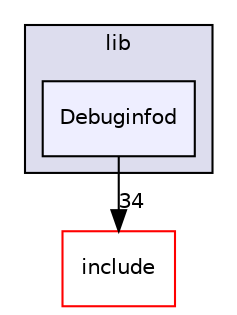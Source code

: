 digraph "lib/Debuginfod" {
  bgcolor=transparent;
  compound=true
  node [ fontsize="10", fontname="Helvetica"];
  edge [ labelfontsize="10", labelfontname="Helvetica"];
  subgraph clusterdir_97aefd0d527b934f1d99a682da8fe6a9 {
    graph [ bgcolor="#ddddee", pencolor="black", label="lib" fontname="Helvetica", fontsize="10", URL="dir_97aefd0d527b934f1d99a682da8fe6a9.html"]
  dir_c177c466e9eeb82ed0aa342396ec8787 [shape=box, label="Debuginfod", style="filled", fillcolor="#eeeeff", pencolor="black", URL="dir_c177c466e9eeb82ed0aa342396ec8787.html"];
  }
  dir_d44c64559bbebec7f509842c48db8b23 [shape=box label="include" color="red" URL="dir_d44c64559bbebec7f509842c48db8b23.html"];
  dir_c177c466e9eeb82ed0aa342396ec8787->dir_d44c64559bbebec7f509842c48db8b23 [headlabel="34", labeldistance=1.5 headhref="dir_000051_000001.html"];
}
